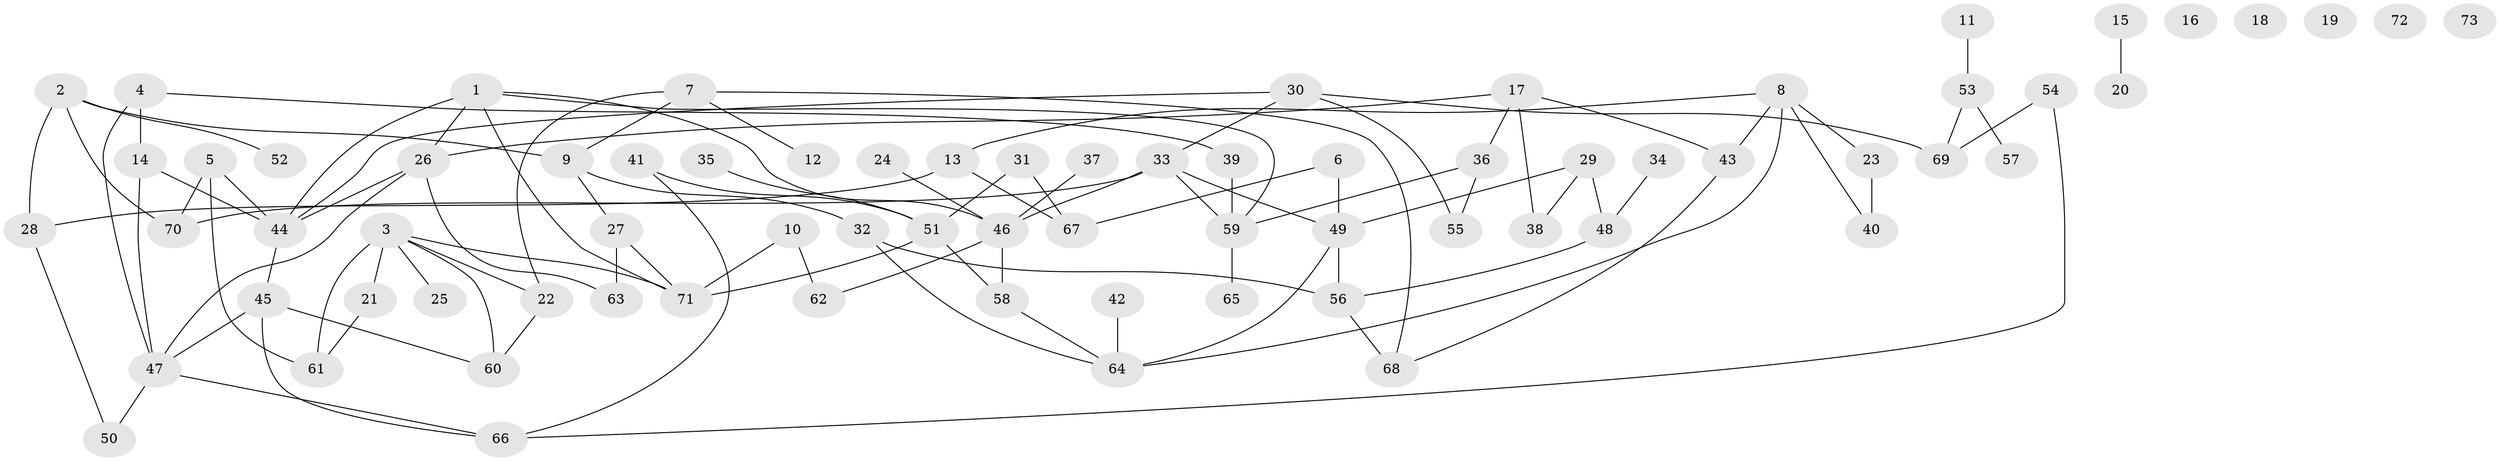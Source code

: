 // coarse degree distribution, {7: 0.0625, 4: 0.1875, 5: 0.1875, 3: 0.1875, 1: 0.1875, 6: 0.1875}
// Generated by graph-tools (version 1.1) at 2025/35/03/04/25 23:35:44]
// undirected, 73 vertices, 101 edges
graph export_dot {
  node [color=gray90,style=filled];
  1;
  2;
  3;
  4;
  5;
  6;
  7;
  8;
  9;
  10;
  11;
  12;
  13;
  14;
  15;
  16;
  17;
  18;
  19;
  20;
  21;
  22;
  23;
  24;
  25;
  26;
  27;
  28;
  29;
  30;
  31;
  32;
  33;
  34;
  35;
  36;
  37;
  38;
  39;
  40;
  41;
  42;
  43;
  44;
  45;
  46;
  47;
  48;
  49;
  50;
  51;
  52;
  53;
  54;
  55;
  56;
  57;
  58;
  59;
  60;
  61;
  62;
  63;
  64;
  65;
  66;
  67;
  68;
  69;
  70;
  71;
  72;
  73;
  1 -- 26;
  1 -- 44;
  1 -- 46;
  1 -- 59;
  1 -- 71;
  2 -- 9;
  2 -- 28;
  2 -- 52;
  2 -- 70;
  3 -- 21;
  3 -- 22;
  3 -- 25;
  3 -- 60;
  3 -- 61;
  3 -- 71;
  4 -- 14;
  4 -- 39;
  4 -- 47;
  5 -- 44;
  5 -- 61;
  5 -- 70;
  6 -- 49;
  6 -- 67;
  7 -- 9;
  7 -- 12;
  7 -- 22;
  7 -- 68;
  8 -- 13;
  8 -- 23;
  8 -- 40;
  8 -- 43;
  8 -- 64;
  9 -- 27;
  9 -- 32;
  10 -- 62;
  10 -- 71;
  11 -- 53;
  13 -- 28;
  13 -- 67;
  14 -- 44;
  14 -- 47;
  15 -- 20;
  17 -- 26;
  17 -- 36;
  17 -- 38;
  17 -- 43;
  21 -- 61;
  22 -- 60;
  23 -- 40;
  24 -- 46;
  26 -- 44;
  26 -- 47;
  26 -- 63;
  27 -- 63;
  27 -- 71;
  28 -- 50;
  29 -- 38;
  29 -- 48;
  29 -- 49;
  30 -- 33;
  30 -- 44;
  30 -- 55;
  30 -- 69;
  31 -- 51;
  31 -- 67;
  32 -- 56;
  32 -- 64;
  33 -- 46;
  33 -- 49;
  33 -- 59;
  33 -- 70;
  34 -- 48;
  35 -- 51;
  36 -- 55;
  36 -- 59;
  37 -- 46;
  39 -- 59;
  41 -- 51;
  41 -- 66;
  42 -- 64;
  43 -- 68;
  44 -- 45;
  45 -- 47;
  45 -- 60;
  45 -- 66;
  46 -- 58;
  46 -- 62;
  47 -- 50;
  47 -- 66;
  48 -- 56;
  49 -- 56;
  49 -- 64;
  51 -- 58;
  51 -- 71;
  53 -- 57;
  53 -- 69;
  54 -- 66;
  54 -- 69;
  56 -- 68;
  58 -- 64;
  59 -- 65;
}
